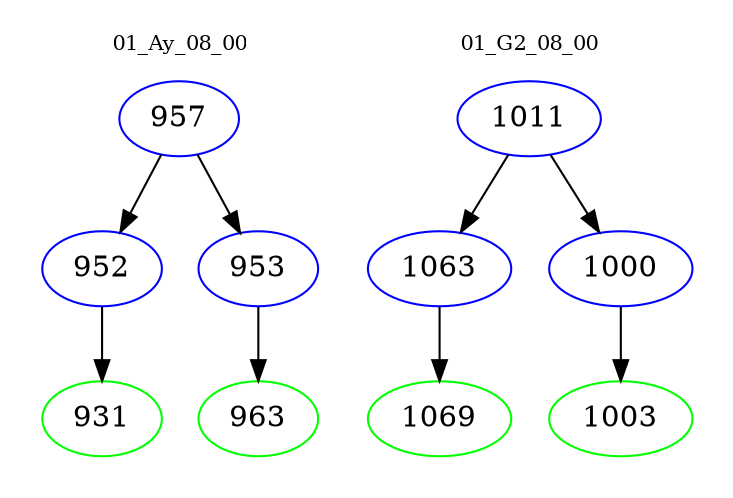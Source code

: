 digraph{
subgraph cluster_0 {
color = white
label = "01_Ay_08_00";
fontsize=10;
T0_957 [label="957", color="blue"]
T0_957 -> T0_952 [color="black"]
T0_952 [label="952", color="blue"]
T0_952 -> T0_931 [color="black"]
T0_931 [label="931", color="green"]
T0_957 -> T0_953 [color="black"]
T0_953 [label="953", color="blue"]
T0_953 -> T0_963 [color="black"]
T0_963 [label="963", color="green"]
}
subgraph cluster_1 {
color = white
label = "01_G2_08_00";
fontsize=10;
T1_1011 [label="1011", color="blue"]
T1_1011 -> T1_1063 [color="black"]
T1_1063 [label="1063", color="blue"]
T1_1063 -> T1_1069 [color="black"]
T1_1069 [label="1069", color="green"]
T1_1011 -> T1_1000 [color="black"]
T1_1000 [label="1000", color="blue"]
T1_1000 -> T1_1003 [color="black"]
T1_1003 [label="1003", color="green"]
}
}

